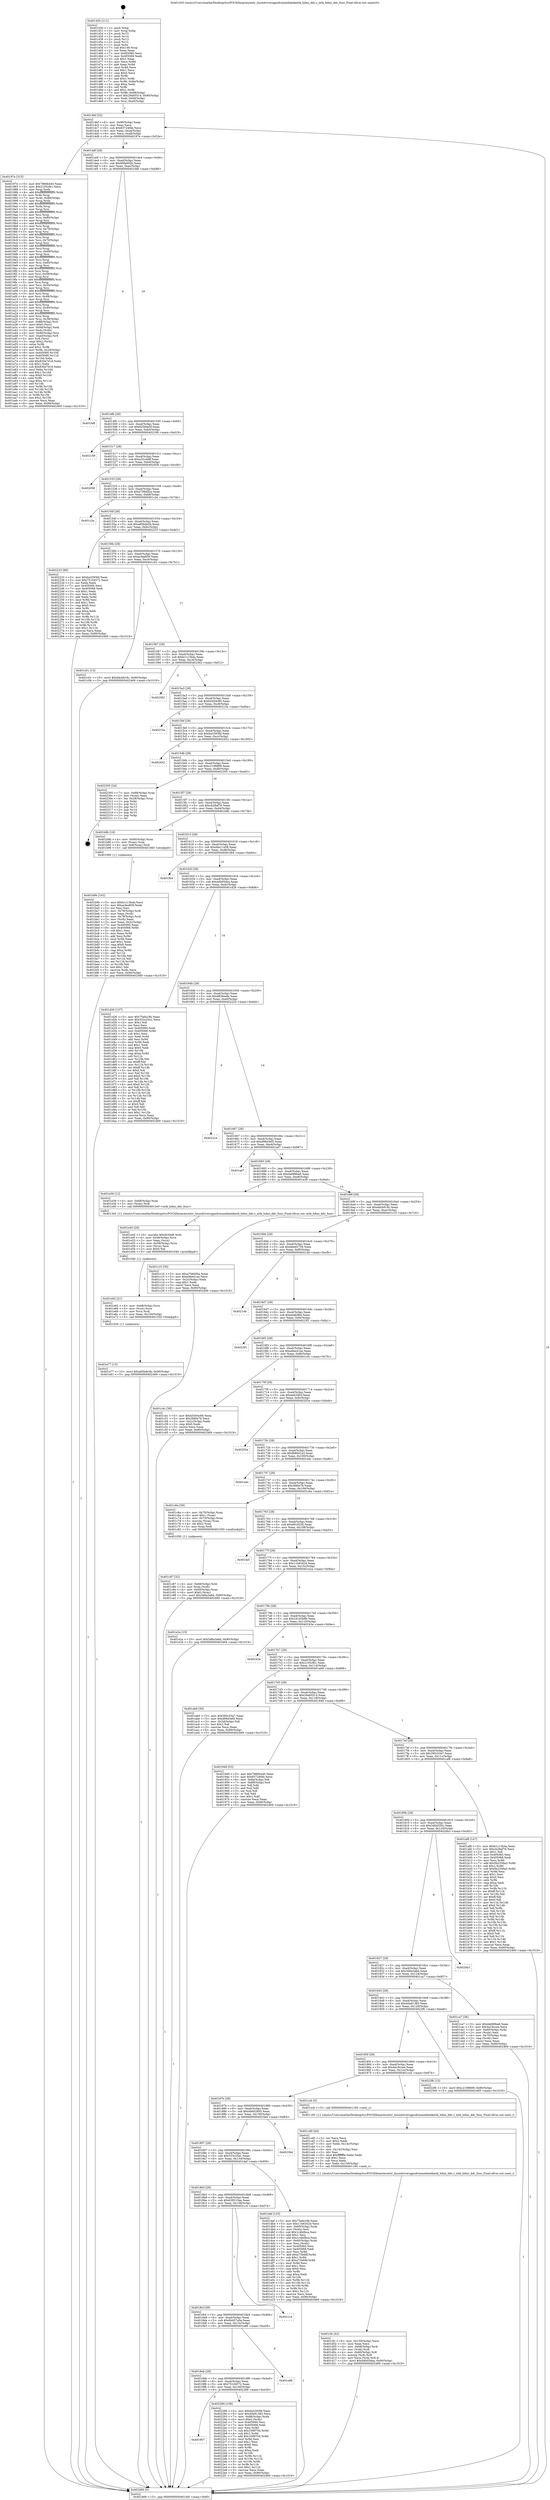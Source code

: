 digraph "0x401450" {
  label = "0x401450 (/mnt/c/Users/mathe/Desktop/tcc/POCII/binaries/extr_linuxdriversgpudrmmediatekmtk_hdmi_ddc.c_mtk_hdmi_ddc_func_Final-ollvm.out::main(0))"
  labelloc = "t"
  node[shape=record]

  Entry [label="",width=0.3,height=0.3,shape=circle,fillcolor=black,style=filled]
  "0x4014bf" [label="{
     0x4014bf [32]\l
     | [instrs]\l
     &nbsp;&nbsp;0x4014bf \<+6\>: mov -0x90(%rbp),%eax\l
     &nbsp;&nbsp;0x4014c5 \<+2\>: mov %eax,%ecx\l
     &nbsp;&nbsp;0x4014c7 \<+6\>: sub $0x83724f4b,%ecx\l
     &nbsp;&nbsp;0x4014cd \<+6\>: mov %eax,-0xa4(%rbp)\l
     &nbsp;&nbsp;0x4014d3 \<+6\>: mov %ecx,-0xa8(%rbp)\l
     &nbsp;&nbsp;0x4014d9 \<+6\>: je 000000000040197e \<main+0x52e\>\l
  }"]
  "0x40197e" [label="{
     0x40197e [315]\l
     | [instrs]\l
     &nbsp;&nbsp;0x40197e \<+5\>: mov $0x7880b440,%eax\l
     &nbsp;&nbsp;0x401983 \<+5\>: mov $0x2105cfb1,%ecx\l
     &nbsp;&nbsp;0x401988 \<+3\>: mov %rsp,%rdx\l
     &nbsp;&nbsp;0x40198b \<+4\>: add $0xfffffffffffffff0,%rdx\l
     &nbsp;&nbsp;0x40198f \<+3\>: mov %rdx,%rsp\l
     &nbsp;&nbsp;0x401992 \<+7\>: mov %rdx,-0x88(%rbp)\l
     &nbsp;&nbsp;0x401999 \<+3\>: mov %rsp,%rdx\l
     &nbsp;&nbsp;0x40199c \<+4\>: add $0xfffffffffffffff0,%rdx\l
     &nbsp;&nbsp;0x4019a0 \<+3\>: mov %rdx,%rsp\l
     &nbsp;&nbsp;0x4019a3 \<+3\>: mov %rsp,%rsi\l
     &nbsp;&nbsp;0x4019a6 \<+4\>: add $0xfffffffffffffff0,%rsi\l
     &nbsp;&nbsp;0x4019aa \<+3\>: mov %rsi,%rsp\l
     &nbsp;&nbsp;0x4019ad \<+4\>: mov %rsi,-0x80(%rbp)\l
     &nbsp;&nbsp;0x4019b1 \<+3\>: mov %rsp,%rsi\l
     &nbsp;&nbsp;0x4019b4 \<+4\>: add $0xfffffffffffffff0,%rsi\l
     &nbsp;&nbsp;0x4019b8 \<+3\>: mov %rsi,%rsp\l
     &nbsp;&nbsp;0x4019bb \<+4\>: mov %rsi,-0x78(%rbp)\l
     &nbsp;&nbsp;0x4019bf \<+3\>: mov %rsp,%rsi\l
     &nbsp;&nbsp;0x4019c2 \<+4\>: add $0xfffffffffffffff0,%rsi\l
     &nbsp;&nbsp;0x4019c6 \<+3\>: mov %rsi,%rsp\l
     &nbsp;&nbsp;0x4019c9 \<+4\>: mov %rsi,-0x70(%rbp)\l
     &nbsp;&nbsp;0x4019cd \<+3\>: mov %rsp,%rsi\l
     &nbsp;&nbsp;0x4019d0 \<+4\>: add $0xfffffffffffffff0,%rsi\l
     &nbsp;&nbsp;0x4019d4 \<+3\>: mov %rsi,%rsp\l
     &nbsp;&nbsp;0x4019d7 \<+4\>: mov %rsi,-0x68(%rbp)\l
     &nbsp;&nbsp;0x4019db \<+3\>: mov %rsp,%rsi\l
     &nbsp;&nbsp;0x4019de \<+4\>: add $0xfffffffffffffff0,%rsi\l
     &nbsp;&nbsp;0x4019e2 \<+3\>: mov %rsi,%rsp\l
     &nbsp;&nbsp;0x4019e5 \<+4\>: mov %rsi,-0x60(%rbp)\l
     &nbsp;&nbsp;0x4019e9 \<+3\>: mov %rsp,%rsi\l
     &nbsp;&nbsp;0x4019ec \<+4\>: add $0xfffffffffffffff0,%rsi\l
     &nbsp;&nbsp;0x4019f0 \<+3\>: mov %rsi,%rsp\l
     &nbsp;&nbsp;0x4019f3 \<+4\>: mov %rsi,-0x58(%rbp)\l
     &nbsp;&nbsp;0x4019f7 \<+3\>: mov %rsp,%rsi\l
     &nbsp;&nbsp;0x4019fa \<+4\>: add $0xfffffffffffffff0,%rsi\l
     &nbsp;&nbsp;0x4019fe \<+3\>: mov %rsi,%rsp\l
     &nbsp;&nbsp;0x401a01 \<+4\>: mov %rsi,-0x50(%rbp)\l
     &nbsp;&nbsp;0x401a05 \<+3\>: mov %rsp,%rsi\l
     &nbsp;&nbsp;0x401a08 \<+4\>: add $0xfffffffffffffff0,%rsi\l
     &nbsp;&nbsp;0x401a0c \<+3\>: mov %rsi,%rsp\l
     &nbsp;&nbsp;0x401a0f \<+4\>: mov %rsi,-0x48(%rbp)\l
     &nbsp;&nbsp;0x401a13 \<+3\>: mov %rsp,%rsi\l
     &nbsp;&nbsp;0x401a16 \<+4\>: add $0xfffffffffffffff0,%rsi\l
     &nbsp;&nbsp;0x401a1a \<+3\>: mov %rsi,%rsp\l
     &nbsp;&nbsp;0x401a1d \<+4\>: mov %rsi,-0x40(%rbp)\l
     &nbsp;&nbsp;0x401a21 \<+3\>: mov %rsp,%rsi\l
     &nbsp;&nbsp;0x401a24 \<+4\>: add $0xfffffffffffffff0,%rsi\l
     &nbsp;&nbsp;0x401a28 \<+3\>: mov %rsi,%rsp\l
     &nbsp;&nbsp;0x401a2b \<+4\>: mov %rsi,-0x38(%rbp)\l
     &nbsp;&nbsp;0x401a2f \<+7\>: mov -0x88(%rbp),%rsi\l
     &nbsp;&nbsp;0x401a36 \<+6\>: movl $0x0,(%rsi)\l
     &nbsp;&nbsp;0x401a3c \<+6\>: mov -0x94(%rbp),%edi\l
     &nbsp;&nbsp;0x401a42 \<+2\>: mov %edi,(%rdx)\l
     &nbsp;&nbsp;0x401a44 \<+4\>: mov -0x80(%rbp),%rsi\l
     &nbsp;&nbsp;0x401a48 \<+7\>: mov -0xa0(%rbp),%r8\l
     &nbsp;&nbsp;0x401a4f \<+3\>: mov %r8,(%rsi)\l
     &nbsp;&nbsp;0x401a52 \<+3\>: cmpl $0x2,(%rdx)\l
     &nbsp;&nbsp;0x401a55 \<+4\>: setne %r9b\l
     &nbsp;&nbsp;0x401a59 \<+4\>: and $0x1,%r9b\l
     &nbsp;&nbsp;0x401a5d \<+4\>: mov %r9b,-0x2d(%rbp)\l
     &nbsp;&nbsp;0x401a61 \<+8\>: mov 0x405060,%r10d\l
     &nbsp;&nbsp;0x401a69 \<+8\>: mov 0x405068,%r11d\l
     &nbsp;&nbsp;0x401a71 \<+3\>: mov %r10d,%ebx\l
     &nbsp;&nbsp;0x401a74 \<+6\>: add $0x830e7d18,%ebx\l
     &nbsp;&nbsp;0x401a7a \<+3\>: sub $0x1,%ebx\l
     &nbsp;&nbsp;0x401a7d \<+6\>: sub $0x830e7d18,%ebx\l
     &nbsp;&nbsp;0x401a83 \<+4\>: imul %ebx,%r10d\l
     &nbsp;&nbsp;0x401a87 \<+4\>: and $0x1,%r10d\l
     &nbsp;&nbsp;0x401a8b \<+4\>: cmp $0x0,%r10d\l
     &nbsp;&nbsp;0x401a8f \<+4\>: sete %r9b\l
     &nbsp;&nbsp;0x401a93 \<+4\>: cmp $0xa,%r11d\l
     &nbsp;&nbsp;0x401a97 \<+4\>: setl %r14b\l
     &nbsp;&nbsp;0x401a9b \<+3\>: mov %r9b,%r15b\l
     &nbsp;&nbsp;0x401a9e \<+3\>: and %r14b,%r15b\l
     &nbsp;&nbsp;0x401aa1 \<+3\>: xor %r14b,%r9b\l
     &nbsp;&nbsp;0x401aa4 \<+3\>: or %r9b,%r15b\l
     &nbsp;&nbsp;0x401aa7 \<+4\>: test $0x1,%r15b\l
     &nbsp;&nbsp;0x401aab \<+3\>: cmovne %ecx,%eax\l
     &nbsp;&nbsp;0x401aae \<+6\>: mov %eax,-0x90(%rbp)\l
     &nbsp;&nbsp;0x401ab4 \<+5\>: jmp 0000000000402469 \<main+0x1019\>\l
  }"]
  "0x4014df" [label="{
     0x4014df [28]\l
     | [instrs]\l
     &nbsp;&nbsp;0x4014df \<+5\>: jmp 00000000004014e4 \<main+0x94\>\l
     &nbsp;&nbsp;0x4014e4 \<+6\>: mov -0xa4(%rbp),%eax\l
     &nbsp;&nbsp;0x4014ea \<+5\>: sub $0x85fe602b,%eax\l
     &nbsp;&nbsp;0x4014ef \<+6\>: mov %eax,-0xac(%rbp)\l
     &nbsp;&nbsp;0x4014f5 \<+6\>: je 0000000000401fd8 \<main+0xb88\>\l
  }"]
  Exit [label="",width=0.3,height=0.3,shape=circle,fillcolor=black,style=filled,peripheries=2]
  "0x401fd8" [label="{
     0x401fd8\l
  }", style=dashed]
  "0x4014fb" [label="{
     0x4014fb [28]\l
     | [instrs]\l
     &nbsp;&nbsp;0x4014fb \<+5\>: jmp 0000000000401500 \<main+0xb0\>\l
     &nbsp;&nbsp;0x401500 \<+6\>: mov -0xa4(%rbp),%eax\l
     &nbsp;&nbsp;0x401506 \<+5\>: sub $0x9256de5f,%eax\l
     &nbsp;&nbsp;0x40150b \<+6\>: mov %eax,-0xb0(%rbp)\l
     &nbsp;&nbsp;0x401511 \<+6\>: je 0000000000402169 \<main+0xd19\>\l
  }"]
  "0x401907" [label="{
     0x401907\l
  }", style=dashed]
  "0x402169" [label="{
     0x402169\l
  }", style=dashed]
  "0x401517" [label="{
     0x401517 [28]\l
     | [instrs]\l
     &nbsp;&nbsp;0x401517 \<+5\>: jmp 000000000040151c \<main+0xcc\>\l
     &nbsp;&nbsp;0x40151c \<+6\>: mov -0xa4(%rbp),%eax\l
     &nbsp;&nbsp;0x401522 \<+5\>: sub $0xa32cd4ff,%eax\l
     &nbsp;&nbsp;0x401527 \<+6\>: mov %eax,-0xb4(%rbp)\l
     &nbsp;&nbsp;0x40152d \<+6\>: je 0000000000402058 \<main+0xc08\>\l
  }"]
  "0x402289" [label="{
     0x402289 [109]\l
     | [instrs]\l
     &nbsp;&nbsp;0x402289 \<+5\>: mov $0xba3393fd,%eax\l
     &nbsp;&nbsp;0x40228e \<+5\>: mov $0x40a81383,%ecx\l
     &nbsp;&nbsp;0x402293 \<+7\>: mov -0x88(%rbp),%rdx\l
     &nbsp;&nbsp;0x40229a \<+6\>: movl $0x0,(%rdx)\l
     &nbsp;&nbsp;0x4022a0 \<+7\>: mov 0x405060,%esi\l
     &nbsp;&nbsp;0x4022a7 \<+7\>: mov 0x405068,%edi\l
     &nbsp;&nbsp;0x4022ae \<+3\>: mov %esi,%r8d\l
     &nbsp;&nbsp;0x4022b1 \<+7\>: sub $0x1099704,%r8d\l
     &nbsp;&nbsp;0x4022b8 \<+4\>: sub $0x1,%r8d\l
     &nbsp;&nbsp;0x4022bc \<+7\>: add $0x1099704,%r8d\l
     &nbsp;&nbsp;0x4022c3 \<+4\>: imul %r8d,%esi\l
     &nbsp;&nbsp;0x4022c7 \<+3\>: and $0x1,%esi\l
     &nbsp;&nbsp;0x4022ca \<+3\>: cmp $0x0,%esi\l
     &nbsp;&nbsp;0x4022cd \<+4\>: sete %r9b\l
     &nbsp;&nbsp;0x4022d1 \<+3\>: cmp $0xa,%edi\l
     &nbsp;&nbsp;0x4022d4 \<+4\>: setl %r10b\l
     &nbsp;&nbsp;0x4022d8 \<+3\>: mov %r9b,%r11b\l
     &nbsp;&nbsp;0x4022db \<+3\>: and %r10b,%r11b\l
     &nbsp;&nbsp;0x4022de \<+3\>: xor %r10b,%r9b\l
     &nbsp;&nbsp;0x4022e1 \<+3\>: or %r9b,%r11b\l
     &nbsp;&nbsp;0x4022e4 \<+4\>: test $0x1,%r11b\l
     &nbsp;&nbsp;0x4022e8 \<+3\>: cmovne %ecx,%eax\l
     &nbsp;&nbsp;0x4022eb \<+6\>: mov %eax,-0x90(%rbp)\l
     &nbsp;&nbsp;0x4022f1 \<+5\>: jmp 0000000000402469 \<main+0x1019\>\l
  }"]
  "0x402058" [label="{
     0x402058\l
  }", style=dashed]
  "0x401533" [label="{
     0x401533 [28]\l
     | [instrs]\l
     &nbsp;&nbsp;0x401533 \<+5\>: jmp 0000000000401538 \<main+0xe8\>\l
     &nbsp;&nbsp;0x401538 \<+6\>: mov -0xa4(%rbp),%eax\l
     &nbsp;&nbsp;0x40153e \<+5\>: sub $0xa709d5ba,%eax\l
     &nbsp;&nbsp;0x401543 \<+6\>: mov %eax,-0xb8(%rbp)\l
     &nbsp;&nbsp;0x401549 \<+6\>: je 0000000000401c2e \<main+0x7de\>\l
  }"]
  "0x4018eb" [label="{
     0x4018eb [28]\l
     | [instrs]\l
     &nbsp;&nbsp;0x4018eb \<+5\>: jmp 00000000004018f0 \<main+0x4a0\>\l
     &nbsp;&nbsp;0x4018f0 \<+6\>: mov -0xa4(%rbp),%eax\l
     &nbsp;&nbsp;0x4018f6 \<+5\>: sub $0x75104572,%eax\l
     &nbsp;&nbsp;0x4018fb \<+6\>: mov %eax,-0x140(%rbp)\l
     &nbsp;&nbsp;0x401901 \<+6\>: je 0000000000402289 \<main+0xe39\>\l
  }"]
  "0x401c2e" [label="{
     0x401c2e\l
  }", style=dashed]
  "0x40154f" [label="{
     0x40154f [28]\l
     | [instrs]\l
     &nbsp;&nbsp;0x40154f \<+5\>: jmp 0000000000401554 \<main+0x104\>\l
     &nbsp;&nbsp;0x401554 \<+6\>: mov -0xa4(%rbp),%eax\l
     &nbsp;&nbsp;0x40155a \<+5\>: sub $0xa85bde3b,%eax\l
     &nbsp;&nbsp;0x40155f \<+6\>: mov %eax,-0xbc(%rbp)\l
     &nbsp;&nbsp;0x401565 \<+6\>: je 0000000000402233 \<main+0xde3\>\l
  }"]
  "0x401e86" [label="{
     0x401e86\l
  }", style=dashed]
  "0x402233" [label="{
     0x402233 [86]\l
     | [instrs]\l
     &nbsp;&nbsp;0x402233 \<+5\>: mov $0xba3393fd,%eax\l
     &nbsp;&nbsp;0x402238 \<+5\>: mov $0x75104572,%ecx\l
     &nbsp;&nbsp;0x40223d \<+2\>: xor %edx,%edx\l
     &nbsp;&nbsp;0x40223f \<+7\>: mov 0x405060,%esi\l
     &nbsp;&nbsp;0x402246 \<+7\>: mov 0x405068,%edi\l
     &nbsp;&nbsp;0x40224d \<+3\>: sub $0x1,%edx\l
     &nbsp;&nbsp;0x402250 \<+3\>: mov %esi,%r8d\l
     &nbsp;&nbsp;0x402253 \<+3\>: add %edx,%r8d\l
     &nbsp;&nbsp;0x402256 \<+4\>: imul %r8d,%esi\l
     &nbsp;&nbsp;0x40225a \<+3\>: and $0x1,%esi\l
     &nbsp;&nbsp;0x40225d \<+3\>: cmp $0x0,%esi\l
     &nbsp;&nbsp;0x402260 \<+4\>: sete %r9b\l
     &nbsp;&nbsp;0x402264 \<+3\>: cmp $0xa,%edi\l
     &nbsp;&nbsp;0x402267 \<+4\>: setl %r10b\l
     &nbsp;&nbsp;0x40226b \<+3\>: mov %r9b,%r11b\l
     &nbsp;&nbsp;0x40226e \<+3\>: and %r10b,%r11b\l
     &nbsp;&nbsp;0x402271 \<+3\>: xor %r10b,%r9b\l
     &nbsp;&nbsp;0x402274 \<+3\>: or %r9b,%r11b\l
     &nbsp;&nbsp;0x402277 \<+4\>: test $0x1,%r11b\l
     &nbsp;&nbsp;0x40227b \<+3\>: cmovne %ecx,%eax\l
     &nbsp;&nbsp;0x40227e \<+6\>: mov %eax,-0x90(%rbp)\l
     &nbsp;&nbsp;0x402284 \<+5\>: jmp 0000000000402469 \<main+0x1019\>\l
  }"]
  "0x40156b" [label="{
     0x40156b [28]\l
     | [instrs]\l
     &nbsp;&nbsp;0x40156b \<+5\>: jmp 0000000000401570 \<main+0x120\>\l
     &nbsp;&nbsp;0x401570 \<+6\>: mov -0xa4(%rbp),%eax\l
     &nbsp;&nbsp;0x401576 \<+5\>: sub $0xacfaa859,%eax\l
     &nbsp;&nbsp;0x40157b \<+6\>: mov %eax,-0xc0(%rbp)\l
     &nbsp;&nbsp;0x401581 \<+6\>: je 0000000000401c01 \<main+0x7b1\>\l
  }"]
  "0x4018cf" [label="{
     0x4018cf [28]\l
     | [instrs]\l
     &nbsp;&nbsp;0x4018cf \<+5\>: jmp 00000000004018d4 \<main+0x484\>\l
     &nbsp;&nbsp;0x4018d4 \<+6\>: mov -0xa4(%rbp),%eax\l
     &nbsp;&nbsp;0x4018da \<+5\>: sub $0x6b457a0a,%eax\l
     &nbsp;&nbsp;0x4018df \<+6\>: mov %eax,-0x13c(%rbp)\l
     &nbsp;&nbsp;0x4018e5 \<+6\>: je 0000000000401e86 \<main+0xa36\>\l
  }"]
  "0x401c01" [label="{
     0x401c01 [15]\l
     | [instrs]\l
     &nbsp;&nbsp;0x401c01 \<+10\>: movl $0xddcb918c,-0x90(%rbp)\l
     &nbsp;&nbsp;0x401c0b \<+5\>: jmp 0000000000402469 \<main+0x1019\>\l
  }"]
  "0x401587" [label="{
     0x401587 [28]\l
     | [instrs]\l
     &nbsp;&nbsp;0x401587 \<+5\>: jmp 000000000040158c \<main+0x13c\>\l
     &nbsp;&nbsp;0x40158c \<+6\>: mov -0xa4(%rbp),%eax\l
     &nbsp;&nbsp;0x401592 \<+5\>: sub $0xb1c13b4a,%eax\l
     &nbsp;&nbsp;0x401597 \<+6\>: mov %eax,-0xc4(%rbp)\l
     &nbsp;&nbsp;0x40159d \<+6\>: je 0000000000402362 \<main+0xf12\>\l
  }"]
  "0x4021c4" [label="{
     0x4021c4\l
  }", style=dashed]
  "0x402362" [label="{
     0x402362\l
  }", style=dashed]
  "0x4015a3" [label="{
     0x4015a3 [28]\l
     | [instrs]\l
     &nbsp;&nbsp;0x4015a3 \<+5\>: jmp 00000000004015a8 \<main+0x158\>\l
     &nbsp;&nbsp;0x4015a8 \<+6\>: mov -0xa4(%rbp),%eax\l
     &nbsp;&nbsp;0x4015ae \<+5\>: sub $0xb5404c80,%eax\l
     &nbsp;&nbsp;0x4015b3 \<+6\>: mov %eax,-0xc8(%rbp)\l
     &nbsp;&nbsp;0x4015b9 \<+6\>: je 000000000040215a \<main+0xd0a\>\l
  }"]
  "0x401e77" [label="{
     0x401e77 [15]\l
     | [instrs]\l
     &nbsp;&nbsp;0x401e77 \<+10\>: movl $0xa85bde3b,-0x90(%rbp)\l
     &nbsp;&nbsp;0x401e81 \<+5\>: jmp 0000000000402469 \<main+0x1019\>\l
  }"]
  "0x40215a" [label="{
     0x40215a\l
  }", style=dashed]
  "0x4015bf" [label="{
     0x4015bf [28]\l
     | [instrs]\l
     &nbsp;&nbsp;0x4015bf \<+5\>: jmp 00000000004015c4 \<main+0x174\>\l
     &nbsp;&nbsp;0x4015c4 \<+6\>: mov -0xa4(%rbp),%eax\l
     &nbsp;&nbsp;0x4015ca \<+5\>: sub $0xba3393fd,%eax\l
     &nbsp;&nbsp;0x4015cf \<+6\>: mov %eax,-0xcc(%rbp)\l
     &nbsp;&nbsp;0x4015d5 \<+6\>: je 0000000000402452 \<main+0x1002\>\l
  }"]
  "0x401e62" [label="{
     0x401e62 [21]\l
     | [instrs]\l
     &nbsp;&nbsp;0x401e62 \<+4\>: mov -0x68(%rbp),%rcx\l
     &nbsp;&nbsp;0x401e66 \<+3\>: mov (%rcx),%rcx\l
     &nbsp;&nbsp;0x401e69 \<+3\>: mov %rcx,%rdi\l
     &nbsp;&nbsp;0x401e6c \<+6\>: mov %eax,-0x154(%rbp)\l
     &nbsp;&nbsp;0x401e72 \<+5\>: call 0000000000401030 \<free@plt\>\l
     | [calls]\l
     &nbsp;&nbsp;0x401030 \{1\} (unknown)\l
  }"]
  "0x402452" [label="{
     0x402452\l
  }", style=dashed]
  "0x4015db" [label="{
     0x4015db [28]\l
     | [instrs]\l
     &nbsp;&nbsp;0x4015db \<+5\>: jmp 00000000004015e0 \<main+0x190\>\l
     &nbsp;&nbsp;0x4015e0 \<+6\>: mov -0xa4(%rbp),%eax\l
     &nbsp;&nbsp;0x4015e6 \<+5\>: sub $0xc2198899,%eax\l
     &nbsp;&nbsp;0x4015eb \<+6\>: mov %eax,-0xd0(%rbp)\l
     &nbsp;&nbsp;0x4015f1 \<+6\>: je 0000000000402305 \<main+0xeb5\>\l
  }"]
  "0x401e45" [label="{
     0x401e45 [29]\l
     | [instrs]\l
     &nbsp;&nbsp;0x401e45 \<+10\>: movabs $0x4030d6,%rdi\l
     &nbsp;&nbsp;0x401e4f \<+4\>: mov -0x58(%rbp),%rcx\l
     &nbsp;&nbsp;0x401e53 \<+2\>: mov %eax,(%rcx)\l
     &nbsp;&nbsp;0x401e55 \<+4\>: mov -0x58(%rbp),%rcx\l
     &nbsp;&nbsp;0x401e59 \<+2\>: mov (%rcx),%esi\l
     &nbsp;&nbsp;0x401e5b \<+2\>: mov $0x0,%al\l
     &nbsp;&nbsp;0x401e5d \<+5\>: call 0000000000401040 \<printf@plt\>\l
     | [calls]\l
     &nbsp;&nbsp;0x401040 \{1\} (unknown)\l
  }"]
  "0x402305" [label="{
     0x402305 [24]\l
     | [instrs]\l
     &nbsp;&nbsp;0x402305 \<+7\>: mov -0x88(%rbp),%rax\l
     &nbsp;&nbsp;0x40230c \<+2\>: mov (%rax),%eax\l
     &nbsp;&nbsp;0x40230e \<+4\>: lea -0x28(%rbp),%rsp\l
     &nbsp;&nbsp;0x402312 \<+1\>: pop %rbx\l
     &nbsp;&nbsp;0x402313 \<+2\>: pop %r12\l
     &nbsp;&nbsp;0x402315 \<+2\>: pop %r13\l
     &nbsp;&nbsp;0x402317 \<+2\>: pop %r14\l
     &nbsp;&nbsp;0x402319 \<+2\>: pop %r15\l
     &nbsp;&nbsp;0x40231b \<+1\>: pop %rbp\l
     &nbsp;&nbsp;0x40231c \<+1\>: ret\l
  }"]
  "0x4015f7" [label="{
     0x4015f7 [28]\l
     | [instrs]\l
     &nbsp;&nbsp;0x4015f7 \<+5\>: jmp 00000000004015fc \<main+0x1ac\>\l
     &nbsp;&nbsp;0x4015fc \<+6\>: mov -0xa4(%rbp),%eax\l
     &nbsp;&nbsp;0x401602 \<+5\>: sub $0xcb28af76,%eax\l
     &nbsp;&nbsp;0x401607 \<+6\>: mov %eax,-0xd4(%rbp)\l
     &nbsp;&nbsp;0x40160d \<+6\>: je 0000000000401b8b \<main+0x73b\>\l
  }"]
  "0x4018b3" [label="{
     0x4018b3 [28]\l
     | [instrs]\l
     &nbsp;&nbsp;0x4018b3 \<+5\>: jmp 00000000004018b8 \<main+0x468\>\l
     &nbsp;&nbsp;0x4018b8 \<+6\>: mov -0xa4(%rbp),%eax\l
     &nbsp;&nbsp;0x4018be \<+5\>: sub $0x638510ae,%eax\l
     &nbsp;&nbsp;0x4018c3 \<+6\>: mov %eax,-0x138(%rbp)\l
     &nbsp;&nbsp;0x4018c9 \<+6\>: je 00000000004021c4 \<main+0xd74\>\l
  }"]
  "0x401b8b" [label="{
     0x401b8b [16]\l
     | [instrs]\l
     &nbsp;&nbsp;0x401b8b \<+4\>: mov -0x80(%rbp),%rax\l
     &nbsp;&nbsp;0x401b8f \<+3\>: mov (%rax),%rax\l
     &nbsp;&nbsp;0x401b92 \<+4\>: mov 0x8(%rax),%rdi\l
     &nbsp;&nbsp;0x401b96 \<+5\>: call 0000000000401060 \<atoi@plt\>\l
     | [calls]\l
     &nbsp;&nbsp;0x401060 \{1\} (unknown)\l
  }"]
  "0x401613" [label="{
     0x401613 [28]\l
     | [instrs]\l
     &nbsp;&nbsp;0x401613 \<+5\>: jmp 0000000000401618 \<main+0x1c8\>\l
     &nbsp;&nbsp;0x401618 \<+6\>: mov -0xa4(%rbp),%eax\l
     &nbsp;&nbsp;0x40161e \<+5\>: sub $0xd4a11a58,%eax\l
     &nbsp;&nbsp;0x401623 \<+6\>: mov %eax,-0xd8(%rbp)\l
     &nbsp;&nbsp;0x401629 \<+6\>: je 0000000000401fb4 \<main+0xb64\>\l
  }"]
  "0x401daf" [label="{
     0x401daf [123]\l
     | [instrs]\l
     &nbsp;&nbsp;0x401daf \<+5\>: mov $0x75efa18b,%eax\l
     &nbsp;&nbsp;0x401db4 \<+5\>: mov $0x11b6342d,%ecx\l
     &nbsp;&nbsp;0x401db9 \<+4\>: mov -0x60(%rbp),%rdx\l
     &nbsp;&nbsp;0x401dbd \<+2\>: mov (%rdx),%esi\l
     &nbsp;&nbsp;0x401dbf \<+6\>: sub $0x1c4b0bca,%esi\l
     &nbsp;&nbsp;0x401dc5 \<+3\>: add $0x1,%esi\l
     &nbsp;&nbsp;0x401dc8 \<+6\>: add $0x1c4b0bca,%esi\l
     &nbsp;&nbsp;0x401dce \<+4\>: mov -0x60(%rbp),%rdx\l
     &nbsp;&nbsp;0x401dd2 \<+2\>: mov %esi,(%rdx)\l
     &nbsp;&nbsp;0x401dd4 \<+7\>: mov 0x405060,%esi\l
     &nbsp;&nbsp;0x401ddb \<+7\>: mov 0x405068,%edi\l
     &nbsp;&nbsp;0x401de2 \<+3\>: mov %esi,%r8d\l
     &nbsp;&nbsp;0x401de5 \<+7\>: add $0xe75b68f,%r8d\l
     &nbsp;&nbsp;0x401dec \<+4\>: sub $0x1,%r8d\l
     &nbsp;&nbsp;0x401df0 \<+7\>: sub $0xe75b68f,%r8d\l
     &nbsp;&nbsp;0x401df7 \<+4\>: imul %r8d,%esi\l
     &nbsp;&nbsp;0x401dfb \<+3\>: and $0x1,%esi\l
     &nbsp;&nbsp;0x401dfe \<+3\>: cmp $0x0,%esi\l
     &nbsp;&nbsp;0x401e01 \<+4\>: sete %r9b\l
     &nbsp;&nbsp;0x401e05 \<+3\>: cmp $0xa,%edi\l
     &nbsp;&nbsp;0x401e08 \<+4\>: setl %r10b\l
     &nbsp;&nbsp;0x401e0c \<+3\>: mov %r9b,%r11b\l
     &nbsp;&nbsp;0x401e0f \<+3\>: and %r10b,%r11b\l
     &nbsp;&nbsp;0x401e12 \<+3\>: xor %r10b,%r9b\l
     &nbsp;&nbsp;0x401e15 \<+3\>: or %r9b,%r11b\l
     &nbsp;&nbsp;0x401e18 \<+4\>: test $0x1,%r11b\l
     &nbsp;&nbsp;0x401e1c \<+3\>: cmovne %ecx,%eax\l
     &nbsp;&nbsp;0x401e1f \<+6\>: mov %eax,-0x90(%rbp)\l
     &nbsp;&nbsp;0x401e25 \<+5\>: jmp 0000000000402469 \<main+0x1019\>\l
  }"]
  "0x401fb4" [label="{
     0x401fb4\l
  }", style=dashed]
  "0x40162f" [label="{
     0x40162f [28]\l
     | [instrs]\l
     &nbsp;&nbsp;0x40162f \<+5\>: jmp 0000000000401634 \<main+0x1e4\>\l
     &nbsp;&nbsp;0x401634 \<+6\>: mov -0xa4(%rbp),%eax\l
     &nbsp;&nbsp;0x40163a \<+5\>: sub $0xd4b05dea,%eax\l
     &nbsp;&nbsp;0x40163f \<+6\>: mov %eax,-0xdc(%rbp)\l
     &nbsp;&nbsp;0x401645 \<+6\>: je 0000000000401d26 \<main+0x8d6\>\l
  }"]
  "0x401897" [label="{
     0x401897 [28]\l
     | [instrs]\l
     &nbsp;&nbsp;0x401897 \<+5\>: jmp 000000000040189c \<main+0x44c\>\l
     &nbsp;&nbsp;0x40189c \<+6\>: mov -0xa4(%rbp),%eax\l
     &nbsp;&nbsp;0x4018a2 \<+5\>: sub $0x533c25a1,%eax\l
     &nbsp;&nbsp;0x4018a7 \<+6\>: mov %eax,-0x134(%rbp)\l
     &nbsp;&nbsp;0x4018ad \<+6\>: je 0000000000401daf \<main+0x95f\>\l
  }"]
  "0x401d26" [label="{
     0x401d26 [137]\l
     | [instrs]\l
     &nbsp;&nbsp;0x401d26 \<+5\>: mov $0x75efa18b,%eax\l
     &nbsp;&nbsp;0x401d2b \<+5\>: mov $0x533c25a1,%ecx\l
     &nbsp;&nbsp;0x401d30 \<+2\>: mov $0x1,%dl\l
     &nbsp;&nbsp;0x401d32 \<+2\>: xor %esi,%esi\l
     &nbsp;&nbsp;0x401d34 \<+7\>: mov 0x405060,%edi\l
     &nbsp;&nbsp;0x401d3b \<+8\>: mov 0x405068,%r8d\l
     &nbsp;&nbsp;0x401d43 \<+3\>: sub $0x1,%esi\l
     &nbsp;&nbsp;0x401d46 \<+3\>: mov %edi,%r9d\l
     &nbsp;&nbsp;0x401d49 \<+3\>: add %esi,%r9d\l
     &nbsp;&nbsp;0x401d4c \<+4\>: imul %r9d,%edi\l
     &nbsp;&nbsp;0x401d50 \<+3\>: and $0x1,%edi\l
     &nbsp;&nbsp;0x401d53 \<+3\>: cmp $0x0,%edi\l
     &nbsp;&nbsp;0x401d56 \<+4\>: sete %r10b\l
     &nbsp;&nbsp;0x401d5a \<+4\>: cmp $0xa,%r8d\l
     &nbsp;&nbsp;0x401d5e \<+4\>: setl %r11b\l
     &nbsp;&nbsp;0x401d62 \<+3\>: mov %r10b,%bl\l
     &nbsp;&nbsp;0x401d65 \<+3\>: xor $0xff,%bl\l
     &nbsp;&nbsp;0x401d68 \<+3\>: mov %r11b,%r14b\l
     &nbsp;&nbsp;0x401d6b \<+4\>: xor $0xff,%r14b\l
     &nbsp;&nbsp;0x401d6f \<+3\>: xor $0x0,%dl\l
     &nbsp;&nbsp;0x401d72 \<+3\>: mov %bl,%r15b\l
     &nbsp;&nbsp;0x401d75 \<+4\>: and $0x0,%r15b\l
     &nbsp;&nbsp;0x401d79 \<+3\>: and %dl,%r10b\l
     &nbsp;&nbsp;0x401d7c \<+3\>: mov %r14b,%r12b\l
     &nbsp;&nbsp;0x401d7f \<+4\>: and $0x0,%r12b\l
     &nbsp;&nbsp;0x401d83 \<+3\>: and %dl,%r11b\l
     &nbsp;&nbsp;0x401d86 \<+3\>: or %r10b,%r15b\l
     &nbsp;&nbsp;0x401d89 \<+3\>: or %r11b,%r12b\l
     &nbsp;&nbsp;0x401d8c \<+3\>: xor %r12b,%r15b\l
     &nbsp;&nbsp;0x401d8f \<+3\>: or %r14b,%bl\l
     &nbsp;&nbsp;0x401d92 \<+3\>: xor $0xff,%bl\l
     &nbsp;&nbsp;0x401d95 \<+3\>: or $0x0,%dl\l
     &nbsp;&nbsp;0x401d98 \<+2\>: and %dl,%bl\l
     &nbsp;&nbsp;0x401d9a \<+3\>: or %bl,%r15b\l
     &nbsp;&nbsp;0x401d9d \<+4\>: test $0x1,%r15b\l
     &nbsp;&nbsp;0x401da1 \<+3\>: cmovne %ecx,%eax\l
     &nbsp;&nbsp;0x401da4 \<+6\>: mov %eax,-0x90(%rbp)\l
     &nbsp;&nbsp;0x401daa \<+5\>: jmp 0000000000402469 \<main+0x1019\>\l
  }"]
  "0x40164b" [label="{
     0x40164b [28]\l
     | [instrs]\l
     &nbsp;&nbsp;0x40164b \<+5\>: jmp 0000000000401650 \<main+0x200\>\l
     &nbsp;&nbsp;0x401650 \<+6\>: mov -0xa4(%rbp),%eax\l
     &nbsp;&nbsp;0x401656 \<+5\>: sub $0xd836eafa,%eax\l
     &nbsp;&nbsp;0x40165b \<+6\>: mov %eax,-0xe0(%rbp)\l
     &nbsp;&nbsp;0x401661 \<+6\>: je 0000000000402224 \<main+0xdd4\>\l
  }"]
  "0x4023b4" [label="{
     0x4023b4\l
  }", style=dashed]
  "0x402224" [label="{
     0x402224\l
  }", style=dashed]
  "0x401667" [label="{
     0x401667 [28]\l
     | [instrs]\l
     &nbsp;&nbsp;0x401667 \<+5\>: jmp 000000000040166c \<main+0x21c\>\l
     &nbsp;&nbsp;0x40166c \<+6\>: mov -0xa4(%rbp),%eax\l
     &nbsp;&nbsp;0x401672 \<+5\>: sub $0xd99d3ef5,%eax\l
     &nbsp;&nbsp;0x401677 \<+6\>: mov %eax,-0xe4(%rbp)\l
     &nbsp;&nbsp;0x40167d \<+6\>: je 0000000000401ad7 \<main+0x687\>\l
  }"]
  "0x401cfc" [label="{
     0x401cfc [42]\l
     | [instrs]\l
     &nbsp;&nbsp;0x401cfc \<+6\>: mov -0x150(%rbp),%ecx\l
     &nbsp;&nbsp;0x401d02 \<+3\>: imul %eax,%ecx\l
     &nbsp;&nbsp;0x401d05 \<+4\>: mov -0x68(%rbp),%rdi\l
     &nbsp;&nbsp;0x401d09 \<+3\>: mov (%rdi),%rdi\l
     &nbsp;&nbsp;0x401d0c \<+4\>: mov -0x60(%rbp),%r8\l
     &nbsp;&nbsp;0x401d10 \<+3\>: movslq (%r8),%r8\l
     &nbsp;&nbsp;0x401d13 \<+4\>: mov %ecx,(%rdi,%r8,4)\l
     &nbsp;&nbsp;0x401d17 \<+10\>: movl $0xd4b05dea,-0x90(%rbp)\l
     &nbsp;&nbsp;0x401d21 \<+5\>: jmp 0000000000402469 \<main+0x1019\>\l
  }"]
  "0x401ad7" [label="{
     0x401ad7\l
  }", style=dashed]
  "0x401683" [label="{
     0x401683 [28]\l
     | [instrs]\l
     &nbsp;&nbsp;0x401683 \<+5\>: jmp 0000000000401688 \<main+0x238\>\l
     &nbsp;&nbsp;0x401688 \<+6\>: mov -0xa4(%rbp),%eax\l
     &nbsp;&nbsp;0x40168e \<+5\>: sub $0xda688ba6,%eax\l
     &nbsp;&nbsp;0x401693 \<+6\>: mov %eax,-0xe8(%rbp)\l
     &nbsp;&nbsp;0x401699 \<+6\>: je 0000000000401e39 \<main+0x9e9\>\l
  }"]
  "0x401cd0" [label="{
     0x401cd0 [44]\l
     | [instrs]\l
     &nbsp;&nbsp;0x401cd0 \<+2\>: xor %ecx,%ecx\l
     &nbsp;&nbsp;0x401cd2 \<+5\>: mov $0x2,%edx\l
     &nbsp;&nbsp;0x401cd7 \<+6\>: mov %edx,-0x14c(%rbp)\l
     &nbsp;&nbsp;0x401cdd \<+1\>: cltd\l
     &nbsp;&nbsp;0x401cde \<+6\>: mov -0x14c(%rbp),%esi\l
     &nbsp;&nbsp;0x401ce4 \<+2\>: idiv %esi\l
     &nbsp;&nbsp;0x401ce6 \<+6\>: imul $0xfffffffe,%edx,%edx\l
     &nbsp;&nbsp;0x401cec \<+3\>: sub $0x1,%ecx\l
     &nbsp;&nbsp;0x401cef \<+2\>: sub %ecx,%edx\l
     &nbsp;&nbsp;0x401cf1 \<+6\>: mov %edx,-0x150(%rbp)\l
     &nbsp;&nbsp;0x401cf7 \<+5\>: call 0000000000401160 \<next_i\>\l
     | [calls]\l
     &nbsp;&nbsp;0x401160 \{1\} (/mnt/c/Users/mathe/Desktop/tcc/POCII/binaries/extr_linuxdriversgpudrmmediatekmtk_hdmi_ddc.c_mtk_hdmi_ddc_func_Final-ollvm.out::next_i)\l
  }"]
  "0x401e39" [label="{
     0x401e39 [12]\l
     | [instrs]\l
     &nbsp;&nbsp;0x401e39 \<+4\>: mov -0x68(%rbp),%rax\l
     &nbsp;&nbsp;0x401e3d \<+3\>: mov (%rax),%rdi\l
     &nbsp;&nbsp;0x401e40 \<+5\>: call 00000000004013e0 \<mtk_hdmi_ddc_func\>\l
     | [calls]\l
     &nbsp;&nbsp;0x4013e0 \{1\} (/mnt/c/Users/mathe/Desktop/tcc/POCII/binaries/extr_linuxdriversgpudrmmediatekmtk_hdmi_ddc.c_mtk_hdmi_ddc_func_Final-ollvm.out::mtk_hdmi_ddc_func)\l
  }"]
  "0x40169f" [label="{
     0x40169f [28]\l
     | [instrs]\l
     &nbsp;&nbsp;0x40169f \<+5\>: jmp 00000000004016a4 \<main+0x254\>\l
     &nbsp;&nbsp;0x4016a4 \<+6\>: mov -0xa4(%rbp),%eax\l
     &nbsp;&nbsp;0x4016aa \<+5\>: sub $0xddcb918c,%eax\l
     &nbsp;&nbsp;0x4016af \<+6\>: mov %eax,-0xec(%rbp)\l
     &nbsp;&nbsp;0x4016b5 \<+6\>: je 0000000000401c10 \<main+0x7c0\>\l
  }"]
  "0x40187b" [label="{
     0x40187b [28]\l
     | [instrs]\l
     &nbsp;&nbsp;0x40187b \<+5\>: jmp 0000000000401880 \<main+0x430\>\l
     &nbsp;&nbsp;0x401880 \<+6\>: mov -0xa4(%rbp),%eax\l
     &nbsp;&nbsp;0x401886 \<+5\>: sub $0x4b602693,%eax\l
     &nbsp;&nbsp;0x40188b \<+6\>: mov %eax,-0x130(%rbp)\l
     &nbsp;&nbsp;0x401891 \<+6\>: je 00000000004023b4 \<main+0xf64\>\l
  }"]
  "0x401c10" [label="{
     0x401c10 [30]\l
     | [instrs]\l
     &nbsp;&nbsp;0x401c10 \<+5\>: mov $0xa709d5ba,%eax\l
     &nbsp;&nbsp;0x401c15 \<+5\>: mov $0xe9ee41ee,%ecx\l
     &nbsp;&nbsp;0x401c1a \<+3\>: mov -0x2c(%rbp),%edx\l
     &nbsp;&nbsp;0x401c1d \<+3\>: cmp $0x1,%edx\l
     &nbsp;&nbsp;0x401c20 \<+3\>: cmovl %ecx,%eax\l
     &nbsp;&nbsp;0x401c23 \<+6\>: mov %eax,-0x90(%rbp)\l
     &nbsp;&nbsp;0x401c29 \<+5\>: jmp 0000000000402469 \<main+0x1019\>\l
  }"]
  "0x4016bb" [label="{
     0x4016bb [28]\l
     | [instrs]\l
     &nbsp;&nbsp;0x4016bb \<+5\>: jmp 00000000004016c0 \<main+0x270\>\l
     &nbsp;&nbsp;0x4016c0 \<+6\>: mov -0xa4(%rbp),%eax\l
     &nbsp;&nbsp;0x4016c6 \<+5\>: sub $0xdeed2759,%eax\l
     &nbsp;&nbsp;0x4016cb \<+6\>: mov %eax,-0xf0(%rbp)\l
     &nbsp;&nbsp;0x4016d1 \<+6\>: je 000000000040214b \<main+0xcfb\>\l
  }"]
  "0x401ccb" [label="{
     0x401ccb [5]\l
     | [instrs]\l
     &nbsp;&nbsp;0x401ccb \<+5\>: call 0000000000401160 \<next_i\>\l
     | [calls]\l
     &nbsp;&nbsp;0x401160 \{1\} (/mnt/c/Users/mathe/Desktop/tcc/POCII/binaries/extr_linuxdriversgpudrmmediatekmtk_hdmi_ddc.c_mtk_hdmi_ddc_func_Final-ollvm.out::next_i)\l
  }"]
  "0x40214b" [label="{
     0x40214b\l
  }", style=dashed]
  "0x4016d7" [label="{
     0x4016d7 [28]\l
     | [instrs]\l
     &nbsp;&nbsp;0x4016d7 \<+5\>: jmp 00000000004016dc \<main+0x28c\>\l
     &nbsp;&nbsp;0x4016dc \<+6\>: mov -0xa4(%rbp),%eax\l
     &nbsp;&nbsp;0x4016e2 \<+5\>: sub $0xe0afcf6d,%eax\l
     &nbsp;&nbsp;0x4016e7 \<+6\>: mov %eax,-0xf4(%rbp)\l
     &nbsp;&nbsp;0x4016ed \<+6\>: je 00000000004023f1 \<main+0xfa1\>\l
  }"]
  "0x40185f" [label="{
     0x40185f [28]\l
     | [instrs]\l
     &nbsp;&nbsp;0x40185f \<+5\>: jmp 0000000000401864 \<main+0x414\>\l
     &nbsp;&nbsp;0x401864 \<+6\>: mov -0xa4(%rbp),%eax\l
     &nbsp;&nbsp;0x40186a \<+5\>: sub $0x4a18ccee,%eax\l
     &nbsp;&nbsp;0x40186f \<+6\>: mov %eax,-0x12c(%rbp)\l
     &nbsp;&nbsp;0x401875 \<+6\>: je 0000000000401ccb \<main+0x87b\>\l
  }"]
  "0x4023f1" [label="{
     0x4023f1\l
  }", style=dashed]
  "0x4016f3" [label="{
     0x4016f3 [28]\l
     | [instrs]\l
     &nbsp;&nbsp;0x4016f3 \<+5\>: jmp 00000000004016f8 \<main+0x2a8\>\l
     &nbsp;&nbsp;0x4016f8 \<+6\>: mov -0xa4(%rbp),%eax\l
     &nbsp;&nbsp;0x4016fe \<+5\>: sub $0xe9ee41ee,%eax\l
     &nbsp;&nbsp;0x401703 \<+6\>: mov %eax,-0xf8(%rbp)\l
     &nbsp;&nbsp;0x401709 \<+6\>: je 0000000000401c4c \<main+0x7fc\>\l
  }"]
  "0x4022f6" [label="{
     0x4022f6 [15]\l
     | [instrs]\l
     &nbsp;&nbsp;0x4022f6 \<+10\>: movl $0xc2198899,-0x90(%rbp)\l
     &nbsp;&nbsp;0x402300 \<+5\>: jmp 0000000000402469 \<main+0x1019\>\l
  }"]
  "0x401c4c" [label="{
     0x401c4c [30]\l
     | [instrs]\l
     &nbsp;&nbsp;0x401c4c \<+5\>: mov $0xb5404c80,%eax\l
     &nbsp;&nbsp;0x401c51 \<+5\>: mov $0x3fd0a7b,%ecx\l
     &nbsp;&nbsp;0x401c56 \<+3\>: mov -0x2c(%rbp),%edx\l
     &nbsp;&nbsp;0x401c59 \<+3\>: cmp $0x0,%edx\l
     &nbsp;&nbsp;0x401c5c \<+3\>: cmove %ecx,%eax\l
     &nbsp;&nbsp;0x401c5f \<+6\>: mov %eax,-0x90(%rbp)\l
     &nbsp;&nbsp;0x401c65 \<+5\>: jmp 0000000000402469 \<main+0x1019\>\l
  }"]
  "0x40170f" [label="{
     0x40170f [28]\l
     | [instrs]\l
     &nbsp;&nbsp;0x40170f \<+5\>: jmp 0000000000401714 \<main+0x2c4\>\l
     &nbsp;&nbsp;0x401714 \<+6\>: mov -0xa4(%rbp),%eax\l
     &nbsp;&nbsp;0x40171a \<+5\>: sub $0xed434fcf,%eax\l
     &nbsp;&nbsp;0x40171f \<+6\>: mov %eax,-0xfc(%rbp)\l
     &nbsp;&nbsp;0x401725 \<+6\>: je 000000000040202e \<main+0xbde\>\l
  }"]
  "0x401843" [label="{
     0x401843 [28]\l
     | [instrs]\l
     &nbsp;&nbsp;0x401843 \<+5\>: jmp 0000000000401848 \<main+0x3f8\>\l
     &nbsp;&nbsp;0x401848 \<+6\>: mov -0xa4(%rbp),%eax\l
     &nbsp;&nbsp;0x40184e \<+5\>: sub $0x40a81383,%eax\l
     &nbsp;&nbsp;0x401853 \<+6\>: mov %eax,-0x128(%rbp)\l
     &nbsp;&nbsp;0x401859 \<+6\>: je 00000000004022f6 \<main+0xea6\>\l
  }"]
  "0x40202e" [label="{
     0x40202e\l
  }", style=dashed]
  "0x40172b" [label="{
     0x40172b [28]\l
     | [instrs]\l
     &nbsp;&nbsp;0x40172b \<+5\>: jmp 0000000000401730 \<main+0x2e0\>\l
     &nbsp;&nbsp;0x401730 \<+6\>: mov -0xa4(%rbp),%eax\l
     &nbsp;&nbsp;0x401736 \<+5\>: sub $0xfb80d1a3,%eax\l
     &nbsp;&nbsp;0x40173b \<+6\>: mov %eax,-0x100(%rbp)\l
     &nbsp;&nbsp;0x401741 \<+6\>: je 0000000000401edc \<main+0xa8c\>\l
  }"]
  "0x401ca7" [label="{
     0x401ca7 [36]\l
     | [instrs]\l
     &nbsp;&nbsp;0x401ca7 \<+5\>: mov $0xda688ba6,%eax\l
     &nbsp;&nbsp;0x401cac \<+5\>: mov $0x4a18ccee,%ecx\l
     &nbsp;&nbsp;0x401cb1 \<+4\>: mov -0x60(%rbp),%rdx\l
     &nbsp;&nbsp;0x401cb5 \<+2\>: mov (%rdx),%esi\l
     &nbsp;&nbsp;0x401cb7 \<+4\>: mov -0x70(%rbp),%rdx\l
     &nbsp;&nbsp;0x401cbb \<+2\>: cmp (%rdx),%esi\l
     &nbsp;&nbsp;0x401cbd \<+3\>: cmovl %ecx,%eax\l
     &nbsp;&nbsp;0x401cc0 \<+6\>: mov %eax,-0x90(%rbp)\l
     &nbsp;&nbsp;0x401cc6 \<+5\>: jmp 0000000000402469 \<main+0x1019\>\l
  }"]
  "0x401edc" [label="{
     0x401edc\l
  }", style=dashed]
  "0x401747" [label="{
     0x401747 [28]\l
     | [instrs]\l
     &nbsp;&nbsp;0x401747 \<+5\>: jmp 000000000040174c \<main+0x2fc\>\l
     &nbsp;&nbsp;0x40174c \<+6\>: mov -0xa4(%rbp),%eax\l
     &nbsp;&nbsp;0x401752 \<+5\>: sub $0x3fd0a7b,%eax\l
     &nbsp;&nbsp;0x401757 \<+6\>: mov %eax,-0x104(%rbp)\l
     &nbsp;&nbsp;0x40175d \<+6\>: je 0000000000401c6a \<main+0x81a\>\l
  }"]
  "0x401827" [label="{
     0x401827 [28]\l
     | [instrs]\l
     &nbsp;&nbsp;0x401827 \<+5\>: jmp 000000000040182c \<main+0x3dc\>\l
     &nbsp;&nbsp;0x40182c \<+6\>: mov -0xa4(%rbp),%eax\l
     &nbsp;&nbsp;0x401832 \<+5\>: sub $0x3d6a3a6d,%eax\l
     &nbsp;&nbsp;0x401837 \<+6\>: mov %eax,-0x124(%rbp)\l
     &nbsp;&nbsp;0x40183d \<+6\>: je 0000000000401ca7 \<main+0x857\>\l
  }"]
  "0x401c6a" [label="{
     0x401c6a [29]\l
     | [instrs]\l
     &nbsp;&nbsp;0x401c6a \<+4\>: mov -0x70(%rbp),%rax\l
     &nbsp;&nbsp;0x401c6e \<+6\>: movl $0x1,(%rax)\l
     &nbsp;&nbsp;0x401c74 \<+4\>: mov -0x70(%rbp),%rax\l
     &nbsp;&nbsp;0x401c78 \<+3\>: movslq (%rax),%rax\l
     &nbsp;&nbsp;0x401c7b \<+4\>: shl $0x2,%rax\l
     &nbsp;&nbsp;0x401c7f \<+3\>: mov %rax,%rdi\l
     &nbsp;&nbsp;0x401c82 \<+5\>: call 0000000000401050 \<malloc@plt\>\l
     | [calls]\l
     &nbsp;&nbsp;0x401050 \{1\} (unknown)\l
  }"]
  "0x401763" [label="{
     0x401763 [28]\l
     | [instrs]\l
     &nbsp;&nbsp;0x401763 \<+5\>: jmp 0000000000401768 \<main+0x318\>\l
     &nbsp;&nbsp;0x401768 \<+6\>: mov -0xa4(%rbp),%eax\l
     &nbsp;&nbsp;0x40176e \<+5\>: sub $0xd919230,%eax\l
     &nbsp;&nbsp;0x401773 \<+6\>: mov %eax,-0x108(%rbp)\l
     &nbsp;&nbsp;0x401779 \<+6\>: je 0000000000401fa5 \<main+0xb55\>\l
  }"]
  "0x4020b3" [label="{
     0x4020b3\l
  }", style=dashed]
  "0x401fa5" [label="{
     0x401fa5\l
  }", style=dashed]
  "0x40177f" [label="{
     0x40177f [28]\l
     | [instrs]\l
     &nbsp;&nbsp;0x40177f \<+5\>: jmp 0000000000401784 \<main+0x334\>\l
     &nbsp;&nbsp;0x401784 \<+6\>: mov -0xa4(%rbp),%eax\l
     &nbsp;&nbsp;0x40178a \<+5\>: sub $0x11b6342d,%eax\l
     &nbsp;&nbsp;0x40178f \<+6\>: mov %eax,-0x10c(%rbp)\l
     &nbsp;&nbsp;0x401795 \<+6\>: je 0000000000401e2a \<main+0x9da\>\l
  }"]
  "0x401c87" [label="{
     0x401c87 [32]\l
     | [instrs]\l
     &nbsp;&nbsp;0x401c87 \<+4\>: mov -0x68(%rbp),%rdi\l
     &nbsp;&nbsp;0x401c8b \<+3\>: mov %rax,(%rdi)\l
     &nbsp;&nbsp;0x401c8e \<+4\>: mov -0x60(%rbp),%rax\l
     &nbsp;&nbsp;0x401c92 \<+6\>: movl $0x0,(%rax)\l
     &nbsp;&nbsp;0x401c98 \<+10\>: movl $0x3d6a3a6d,-0x90(%rbp)\l
     &nbsp;&nbsp;0x401ca2 \<+5\>: jmp 0000000000402469 \<main+0x1019\>\l
  }"]
  "0x401e2a" [label="{
     0x401e2a [15]\l
     | [instrs]\l
     &nbsp;&nbsp;0x401e2a \<+10\>: movl $0x3d6a3a6d,-0x90(%rbp)\l
     &nbsp;&nbsp;0x401e34 \<+5\>: jmp 0000000000402469 \<main+0x1019\>\l
  }"]
  "0x40179b" [label="{
     0x40179b [28]\l
     | [instrs]\l
     &nbsp;&nbsp;0x40179b \<+5\>: jmp 00000000004017a0 \<main+0x350\>\l
     &nbsp;&nbsp;0x4017a0 \<+6\>: mov -0xa4(%rbp),%eax\l
     &nbsp;&nbsp;0x4017a6 \<+5\>: sub $0x1d1d3b8b,%eax\l
     &nbsp;&nbsp;0x4017ab \<+6\>: mov %eax,-0x110(%rbp)\l
     &nbsp;&nbsp;0x4017b1 \<+6\>: je 000000000040243e \<main+0xfee\>\l
  }"]
  "0x401b9b" [label="{
     0x401b9b [102]\l
     | [instrs]\l
     &nbsp;&nbsp;0x401b9b \<+5\>: mov $0xb1c13b4a,%ecx\l
     &nbsp;&nbsp;0x401ba0 \<+5\>: mov $0xacfaa859,%edx\l
     &nbsp;&nbsp;0x401ba5 \<+2\>: xor %esi,%esi\l
     &nbsp;&nbsp;0x401ba7 \<+4\>: mov -0x78(%rbp),%rdi\l
     &nbsp;&nbsp;0x401bab \<+2\>: mov %eax,(%rdi)\l
     &nbsp;&nbsp;0x401bad \<+4\>: mov -0x78(%rbp),%rdi\l
     &nbsp;&nbsp;0x401bb1 \<+2\>: mov (%rdi),%eax\l
     &nbsp;&nbsp;0x401bb3 \<+3\>: mov %eax,-0x2c(%rbp)\l
     &nbsp;&nbsp;0x401bb6 \<+7\>: mov 0x405060,%eax\l
     &nbsp;&nbsp;0x401bbd \<+8\>: mov 0x405068,%r8d\l
     &nbsp;&nbsp;0x401bc5 \<+3\>: sub $0x1,%esi\l
     &nbsp;&nbsp;0x401bc8 \<+3\>: mov %eax,%r9d\l
     &nbsp;&nbsp;0x401bcb \<+3\>: add %esi,%r9d\l
     &nbsp;&nbsp;0x401bce \<+4\>: imul %r9d,%eax\l
     &nbsp;&nbsp;0x401bd2 \<+3\>: and $0x1,%eax\l
     &nbsp;&nbsp;0x401bd5 \<+3\>: cmp $0x0,%eax\l
     &nbsp;&nbsp;0x401bd8 \<+4\>: sete %r10b\l
     &nbsp;&nbsp;0x401bdc \<+4\>: cmp $0xa,%r8d\l
     &nbsp;&nbsp;0x401be0 \<+4\>: setl %r11b\l
     &nbsp;&nbsp;0x401be4 \<+3\>: mov %r10b,%bl\l
     &nbsp;&nbsp;0x401be7 \<+3\>: and %r11b,%bl\l
     &nbsp;&nbsp;0x401bea \<+3\>: xor %r11b,%r10b\l
     &nbsp;&nbsp;0x401bed \<+3\>: or %r10b,%bl\l
     &nbsp;&nbsp;0x401bf0 \<+3\>: test $0x1,%bl\l
     &nbsp;&nbsp;0x401bf3 \<+3\>: cmovne %edx,%ecx\l
     &nbsp;&nbsp;0x401bf6 \<+6\>: mov %ecx,-0x90(%rbp)\l
     &nbsp;&nbsp;0x401bfc \<+5\>: jmp 0000000000402469 \<main+0x1019\>\l
  }"]
  "0x40243e" [label="{
     0x40243e\l
  }", style=dashed]
  "0x4017b7" [label="{
     0x4017b7 [28]\l
     | [instrs]\l
     &nbsp;&nbsp;0x4017b7 \<+5\>: jmp 00000000004017bc \<main+0x36c\>\l
     &nbsp;&nbsp;0x4017bc \<+6\>: mov -0xa4(%rbp),%eax\l
     &nbsp;&nbsp;0x4017c2 \<+5\>: sub $0x2105cfb1,%eax\l
     &nbsp;&nbsp;0x4017c7 \<+6\>: mov %eax,-0x114(%rbp)\l
     &nbsp;&nbsp;0x4017cd \<+6\>: je 0000000000401ab9 \<main+0x669\>\l
  }"]
  "0x40180b" [label="{
     0x40180b [28]\l
     | [instrs]\l
     &nbsp;&nbsp;0x40180b \<+5\>: jmp 0000000000401810 \<main+0x3c0\>\l
     &nbsp;&nbsp;0x401810 \<+6\>: mov -0xa4(%rbp),%eax\l
     &nbsp;&nbsp;0x401816 \<+5\>: sub $0x3d04555c,%eax\l
     &nbsp;&nbsp;0x40181b \<+6\>: mov %eax,-0x120(%rbp)\l
     &nbsp;&nbsp;0x401821 \<+6\>: je 00000000004020b3 \<main+0xc63\>\l
  }"]
  "0x401ab9" [label="{
     0x401ab9 [30]\l
     | [instrs]\l
     &nbsp;&nbsp;0x401ab9 \<+5\>: mov $0x395c53a7,%eax\l
     &nbsp;&nbsp;0x401abe \<+5\>: mov $0xd99d3ef5,%ecx\l
     &nbsp;&nbsp;0x401ac3 \<+3\>: mov -0x2d(%rbp),%dl\l
     &nbsp;&nbsp;0x401ac6 \<+3\>: test $0x1,%dl\l
     &nbsp;&nbsp;0x401ac9 \<+3\>: cmovne %ecx,%eax\l
     &nbsp;&nbsp;0x401acc \<+6\>: mov %eax,-0x90(%rbp)\l
     &nbsp;&nbsp;0x401ad2 \<+5\>: jmp 0000000000402469 \<main+0x1019\>\l
  }"]
  "0x4017d3" [label="{
     0x4017d3 [28]\l
     | [instrs]\l
     &nbsp;&nbsp;0x4017d3 \<+5\>: jmp 00000000004017d8 \<main+0x388\>\l
     &nbsp;&nbsp;0x4017d8 \<+6\>: mov -0xa4(%rbp),%eax\l
     &nbsp;&nbsp;0x4017de \<+5\>: sub $0x29a65514,%eax\l
     &nbsp;&nbsp;0x4017e3 \<+6\>: mov %eax,-0x118(%rbp)\l
     &nbsp;&nbsp;0x4017e9 \<+6\>: je 0000000000401949 \<main+0x4f9\>\l
  }"]
  "0x401af8" [label="{
     0x401af8 [147]\l
     | [instrs]\l
     &nbsp;&nbsp;0x401af8 \<+5\>: mov $0xb1c13b4a,%eax\l
     &nbsp;&nbsp;0x401afd \<+5\>: mov $0xcb28af76,%ecx\l
     &nbsp;&nbsp;0x401b02 \<+2\>: mov $0x1,%dl\l
     &nbsp;&nbsp;0x401b04 \<+7\>: mov 0x405060,%esi\l
     &nbsp;&nbsp;0x401b0b \<+7\>: mov 0x405068,%edi\l
     &nbsp;&nbsp;0x401b12 \<+3\>: mov %esi,%r8d\l
     &nbsp;&nbsp;0x401b15 \<+7\>: add $0x5b2356a3,%r8d\l
     &nbsp;&nbsp;0x401b1c \<+4\>: sub $0x1,%r8d\l
     &nbsp;&nbsp;0x401b20 \<+7\>: sub $0x5b2356a3,%r8d\l
     &nbsp;&nbsp;0x401b27 \<+4\>: imul %r8d,%esi\l
     &nbsp;&nbsp;0x401b2b \<+3\>: and $0x1,%esi\l
     &nbsp;&nbsp;0x401b2e \<+3\>: cmp $0x0,%esi\l
     &nbsp;&nbsp;0x401b31 \<+4\>: sete %r9b\l
     &nbsp;&nbsp;0x401b35 \<+3\>: cmp $0xa,%edi\l
     &nbsp;&nbsp;0x401b38 \<+4\>: setl %r10b\l
     &nbsp;&nbsp;0x401b3c \<+3\>: mov %r9b,%r11b\l
     &nbsp;&nbsp;0x401b3f \<+4\>: xor $0xff,%r11b\l
     &nbsp;&nbsp;0x401b43 \<+3\>: mov %r10b,%bl\l
     &nbsp;&nbsp;0x401b46 \<+3\>: xor $0xff,%bl\l
     &nbsp;&nbsp;0x401b49 \<+3\>: xor $0x0,%dl\l
     &nbsp;&nbsp;0x401b4c \<+3\>: mov %r11b,%r14b\l
     &nbsp;&nbsp;0x401b4f \<+4\>: and $0x0,%r14b\l
     &nbsp;&nbsp;0x401b53 \<+3\>: and %dl,%r9b\l
     &nbsp;&nbsp;0x401b56 \<+3\>: mov %bl,%r15b\l
     &nbsp;&nbsp;0x401b59 \<+4\>: and $0x0,%r15b\l
     &nbsp;&nbsp;0x401b5d \<+3\>: and %dl,%r10b\l
     &nbsp;&nbsp;0x401b60 \<+3\>: or %r9b,%r14b\l
     &nbsp;&nbsp;0x401b63 \<+3\>: or %r10b,%r15b\l
     &nbsp;&nbsp;0x401b66 \<+3\>: xor %r15b,%r14b\l
     &nbsp;&nbsp;0x401b69 \<+3\>: or %bl,%r11b\l
     &nbsp;&nbsp;0x401b6c \<+4\>: xor $0xff,%r11b\l
     &nbsp;&nbsp;0x401b70 \<+3\>: or $0x0,%dl\l
     &nbsp;&nbsp;0x401b73 \<+3\>: and %dl,%r11b\l
     &nbsp;&nbsp;0x401b76 \<+3\>: or %r11b,%r14b\l
     &nbsp;&nbsp;0x401b79 \<+4\>: test $0x1,%r14b\l
     &nbsp;&nbsp;0x401b7d \<+3\>: cmovne %ecx,%eax\l
     &nbsp;&nbsp;0x401b80 \<+6\>: mov %eax,-0x90(%rbp)\l
     &nbsp;&nbsp;0x401b86 \<+5\>: jmp 0000000000402469 \<main+0x1019\>\l
  }"]
  "0x401949" [label="{
     0x401949 [53]\l
     | [instrs]\l
     &nbsp;&nbsp;0x401949 \<+5\>: mov $0x7880b440,%eax\l
     &nbsp;&nbsp;0x40194e \<+5\>: mov $0x83724f4b,%ecx\l
     &nbsp;&nbsp;0x401953 \<+6\>: mov -0x8a(%rbp),%dl\l
     &nbsp;&nbsp;0x401959 \<+7\>: mov -0x89(%rbp),%sil\l
     &nbsp;&nbsp;0x401960 \<+3\>: mov %dl,%dil\l
     &nbsp;&nbsp;0x401963 \<+3\>: and %sil,%dil\l
     &nbsp;&nbsp;0x401966 \<+3\>: xor %sil,%dl\l
     &nbsp;&nbsp;0x401969 \<+3\>: or %dl,%dil\l
     &nbsp;&nbsp;0x40196c \<+4\>: test $0x1,%dil\l
     &nbsp;&nbsp;0x401970 \<+3\>: cmovne %ecx,%eax\l
     &nbsp;&nbsp;0x401973 \<+6\>: mov %eax,-0x90(%rbp)\l
     &nbsp;&nbsp;0x401979 \<+5\>: jmp 0000000000402469 \<main+0x1019\>\l
  }"]
  "0x4017ef" [label="{
     0x4017ef [28]\l
     | [instrs]\l
     &nbsp;&nbsp;0x4017ef \<+5\>: jmp 00000000004017f4 \<main+0x3a4\>\l
     &nbsp;&nbsp;0x4017f4 \<+6\>: mov -0xa4(%rbp),%eax\l
     &nbsp;&nbsp;0x4017fa \<+5\>: sub $0x395c53a7,%eax\l
     &nbsp;&nbsp;0x4017ff \<+6\>: mov %eax,-0x11c(%rbp)\l
     &nbsp;&nbsp;0x401805 \<+6\>: je 0000000000401af8 \<main+0x6a8\>\l
  }"]
  "0x402469" [label="{
     0x402469 [5]\l
     | [instrs]\l
     &nbsp;&nbsp;0x402469 \<+5\>: jmp 00000000004014bf \<main+0x6f\>\l
  }"]
  "0x401450" [label="{
     0x401450 [111]\l
     | [instrs]\l
     &nbsp;&nbsp;0x401450 \<+1\>: push %rbp\l
     &nbsp;&nbsp;0x401451 \<+3\>: mov %rsp,%rbp\l
     &nbsp;&nbsp;0x401454 \<+2\>: push %r15\l
     &nbsp;&nbsp;0x401456 \<+2\>: push %r14\l
     &nbsp;&nbsp;0x401458 \<+2\>: push %r13\l
     &nbsp;&nbsp;0x40145a \<+2\>: push %r12\l
     &nbsp;&nbsp;0x40145c \<+1\>: push %rbx\l
     &nbsp;&nbsp;0x40145d \<+7\>: sub $0x148,%rsp\l
     &nbsp;&nbsp;0x401464 \<+2\>: xor %eax,%eax\l
     &nbsp;&nbsp;0x401466 \<+7\>: mov 0x405060,%ecx\l
     &nbsp;&nbsp;0x40146d \<+7\>: mov 0x405068,%edx\l
     &nbsp;&nbsp;0x401474 \<+3\>: sub $0x1,%eax\l
     &nbsp;&nbsp;0x401477 \<+3\>: mov %ecx,%r8d\l
     &nbsp;&nbsp;0x40147a \<+3\>: add %eax,%r8d\l
     &nbsp;&nbsp;0x40147d \<+4\>: imul %r8d,%ecx\l
     &nbsp;&nbsp;0x401481 \<+3\>: and $0x1,%ecx\l
     &nbsp;&nbsp;0x401484 \<+3\>: cmp $0x0,%ecx\l
     &nbsp;&nbsp;0x401487 \<+4\>: sete %r9b\l
     &nbsp;&nbsp;0x40148b \<+4\>: and $0x1,%r9b\l
     &nbsp;&nbsp;0x40148f \<+7\>: mov %r9b,-0x8a(%rbp)\l
     &nbsp;&nbsp;0x401496 \<+3\>: cmp $0xa,%edx\l
     &nbsp;&nbsp;0x401499 \<+4\>: setl %r9b\l
     &nbsp;&nbsp;0x40149d \<+4\>: and $0x1,%r9b\l
     &nbsp;&nbsp;0x4014a1 \<+7\>: mov %r9b,-0x89(%rbp)\l
     &nbsp;&nbsp;0x4014a8 \<+10\>: movl $0x29a65514,-0x90(%rbp)\l
     &nbsp;&nbsp;0x4014b2 \<+6\>: mov %edi,-0x94(%rbp)\l
     &nbsp;&nbsp;0x4014b8 \<+7\>: mov %rsi,-0xa0(%rbp)\l
  }"]
  Entry -> "0x401450" [label=" 1"]
  "0x4014bf" -> "0x40197e" [label=" 1"]
  "0x4014bf" -> "0x4014df" [label=" 19"]
  "0x402305" -> Exit [label=" 1"]
  "0x4014df" -> "0x401fd8" [label=" 0"]
  "0x4014df" -> "0x4014fb" [label=" 19"]
  "0x4022f6" -> "0x402469" [label=" 1"]
  "0x4014fb" -> "0x402169" [label=" 0"]
  "0x4014fb" -> "0x401517" [label=" 19"]
  "0x402289" -> "0x402469" [label=" 1"]
  "0x401517" -> "0x402058" [label=" 0"]
  "0x401517" -> "0x401533" [label=" 19"]
  "0x4018eb" -> "0x401907" [label=" 0"]
  "0x401533" -> "0x401c2e" [label=" 0"]
  "0x401533" -> "0x40154f" [label=" 19"]
  "0x4018eb" -> "0x402289" [label=" 1"]
  "0x40154f" -> "0x402233" [label=" 1"]
  "0x40154f" -> "0x40156b" [label=" 18"]
  "0x4018cf" -> "0x4018eb" [label=" 1"]
  "0x40156b" -> "0x401c01" [label=" 1"]
  "0x40156b" -> "0x401587" [label=" 17"]
  "0x4018cf" -> "0x401e86" [label=" 0"]
  "0x401587" -> "0x402362" [label=" 0"]
  "0x401587" -> "0x4015a3" [label=" 17"]
  "0x4018b3" -> "0x4018cf" [label=" 1"]
  "0x4015a3" -> "0x40215a" [label=" 0"]
  "0x4015a3" -> "0x4015bf" [label=" 17"]
  "0x4018b3" -> "0x4021c4" [label=" 0"]
  "0x4015bf" -> "0x402452" [label=" 0"]
  "0x4015bf" -> "0x4015db" [label=" 17"]
  "0x402233" -> "0x402469" [label=" 1"]
  "0x4015db" -> "0x402305" [label=" 1"]
  "0x4015db" -> "0x4015f7" [label=" 16"]
  "0x401e77" -> "0x402469" [label=" 1"]
  "0x4015f7" -> "0x401b8b" [label=" 1"]
  "0x4015f7" -> "0x401613" [label=" 15"]
  "0x401e62" -> "0x401e77" [label=" 1"]
  "0x401613" -> "0x401fb4" [label=" 0"]
  "0x401613" -> "0x40162f" [label=" 15"]
  "0x401e45" -> "0x401e62" [label=" 1"]
  "0x40162f" -> "0x401d26" [label=" 1"]
  "0x40162f" -> "0x40164b" [label=" 14"]
  "0x401e2a" -> "0x402469" [label=" 1"]
  "0x40164b" -> "0x402224" [label=" 0"]
  "0x40164b" -> "0x401667" [label=" 14"]
  "0x401daf" -> "0x402469" [label=" 1"]
  "0x401667" -> "0x401ad7" [label=" 0"]
  "0x401667" -> "0x401683" [label=" 14"]
  "0x401897" -> "0x401daf" [label=" 1"]
  "0x401683" -> "0x401e39" [label=" 1"]
  "0x401683" -> "0x40169f" [label=" 13"]
  "0x401e39" -> "0x401e45" [label=" 1"]
  "0x40169f" -> "0x401c10" [label=" 1"]
  "0x40169f" -> "0x4016bb" [label=" 12"]
  "0x40187b" -> "0x401897" [label=" 2"]
  "0x4016bb" -> "0x40214b" [label=" 0"]
  "0x4016bb" -> "0x4016d7" [label=" 12"]
  "0x40187b" -> "0x4023b4" [label=" 0"]
  "0x4016d7" -> "0x4023f1" [label=" 0"]
  "0x4016d7" -> "0x4016f3" [label=" 12"]
  "0x401d26" -> "0x402469" [label=" 1"]
  "0x4016f3" -> "0x401c4c" [label=" 1"]
  "0x4016f3" -> "0x40170f" [label=" 11"]
  "0x401cfc" -> "0x402469" [label=" 1"]
  "0x40170f" -> "0x40202e" [label=" 0"]
  "0x40170f" -> "0x40172b" [label=" 11"]
  "0x401ccb" -> "0x401cd0" [label=" 1"]
  "0x40172b" -> "0x401edc" [label=" 0"]
  "0x40172b" -> "0x401747" [label=" 11"]
  "0x40185f" -> "0x40187b" [label=" 2"]
  "0x401747" -> "0x401c6a" [label=" 1"]
  "0x401747" -> "0x401763" [label=" 10"]
  "0x401897" -> "0x4018b3" [label=" 1"]
  "0x401763" -> "0x401fa5" [label=" 0"]
  "0x401763" -> "0x40177f" [label=" 10"]
  "0x401843" -> "0x40185f" [label=" 3"]
  "0x40177f" -> "0x401e2a" [label=" 1"]
  "0x40177f" -> "0x40179b" [label=" 9"]
  "0x401cd0" -> "0x401cfc" [label=" 1"]
  "0x40179b" -> "0x40243e" [label=" 0"]
  "0x40179b" -> "0x4017b7" [label=" 9"]
  "0x401ca7" -> "0x402469" [label=" 2"]
  "0x4017b7" -> "0x401ab9" [label=" 1"]
  "0x4017b7" -> "0x4017d3" [label=" 8"]
  "0x401827" -> "0x401843" [label=" 4"]
  "0x4017d3" -> "0x401949" [label=" 1"]
  "0x4017d3" -> "0x4017ef" [label=" 7"]
  "0x401949" -> "0x402469" [label=" 1"]
  "0x401450" -> "0x4014bf" [label=" 1"]
  "0x402469" -> "0x4014bf" [label=" 19"]
  "0x401827" -> "0x401ca7" [label=" 2"]
  "0x40197e" -> "0x402469" [label=" 1"]
  "0x401ab9" -> "0x402469" [label=" 1"]
  "0x40185f" -> "0x401ccb" [label=" 1"]
  "0x4017ef" -> "0x401af8" [label=" 1"]
  "0x4017ef" -> "0x40180b" [label=" 6"]
  "0x401af8" -> "0x402469" [label=" 1"]
  "0x401b8b" -> "0x401b9b" [label=" 1"]
  "0x401b9b" -> "0x402469" [label=" 1"]
  "0x401c01" -> "0x402469" [label=" 1"]
  "0x401c10" -> "0x402469" [label=" 1"]
  "0x401c4c" -> "0x402469" [label=" 1"]
  "0x401c6a" -> "0x401c87" [label=" 1"]
  "0x401c87" -> "0x402469" [label=" 1"]
  "0x401843" -> "0x4022f6" [label=" 1"]
  "0x40180b" -> "0x4020b3" [label=" 0"]
  "0x40180b" -> "0x401827" [label=" 6"]
}
